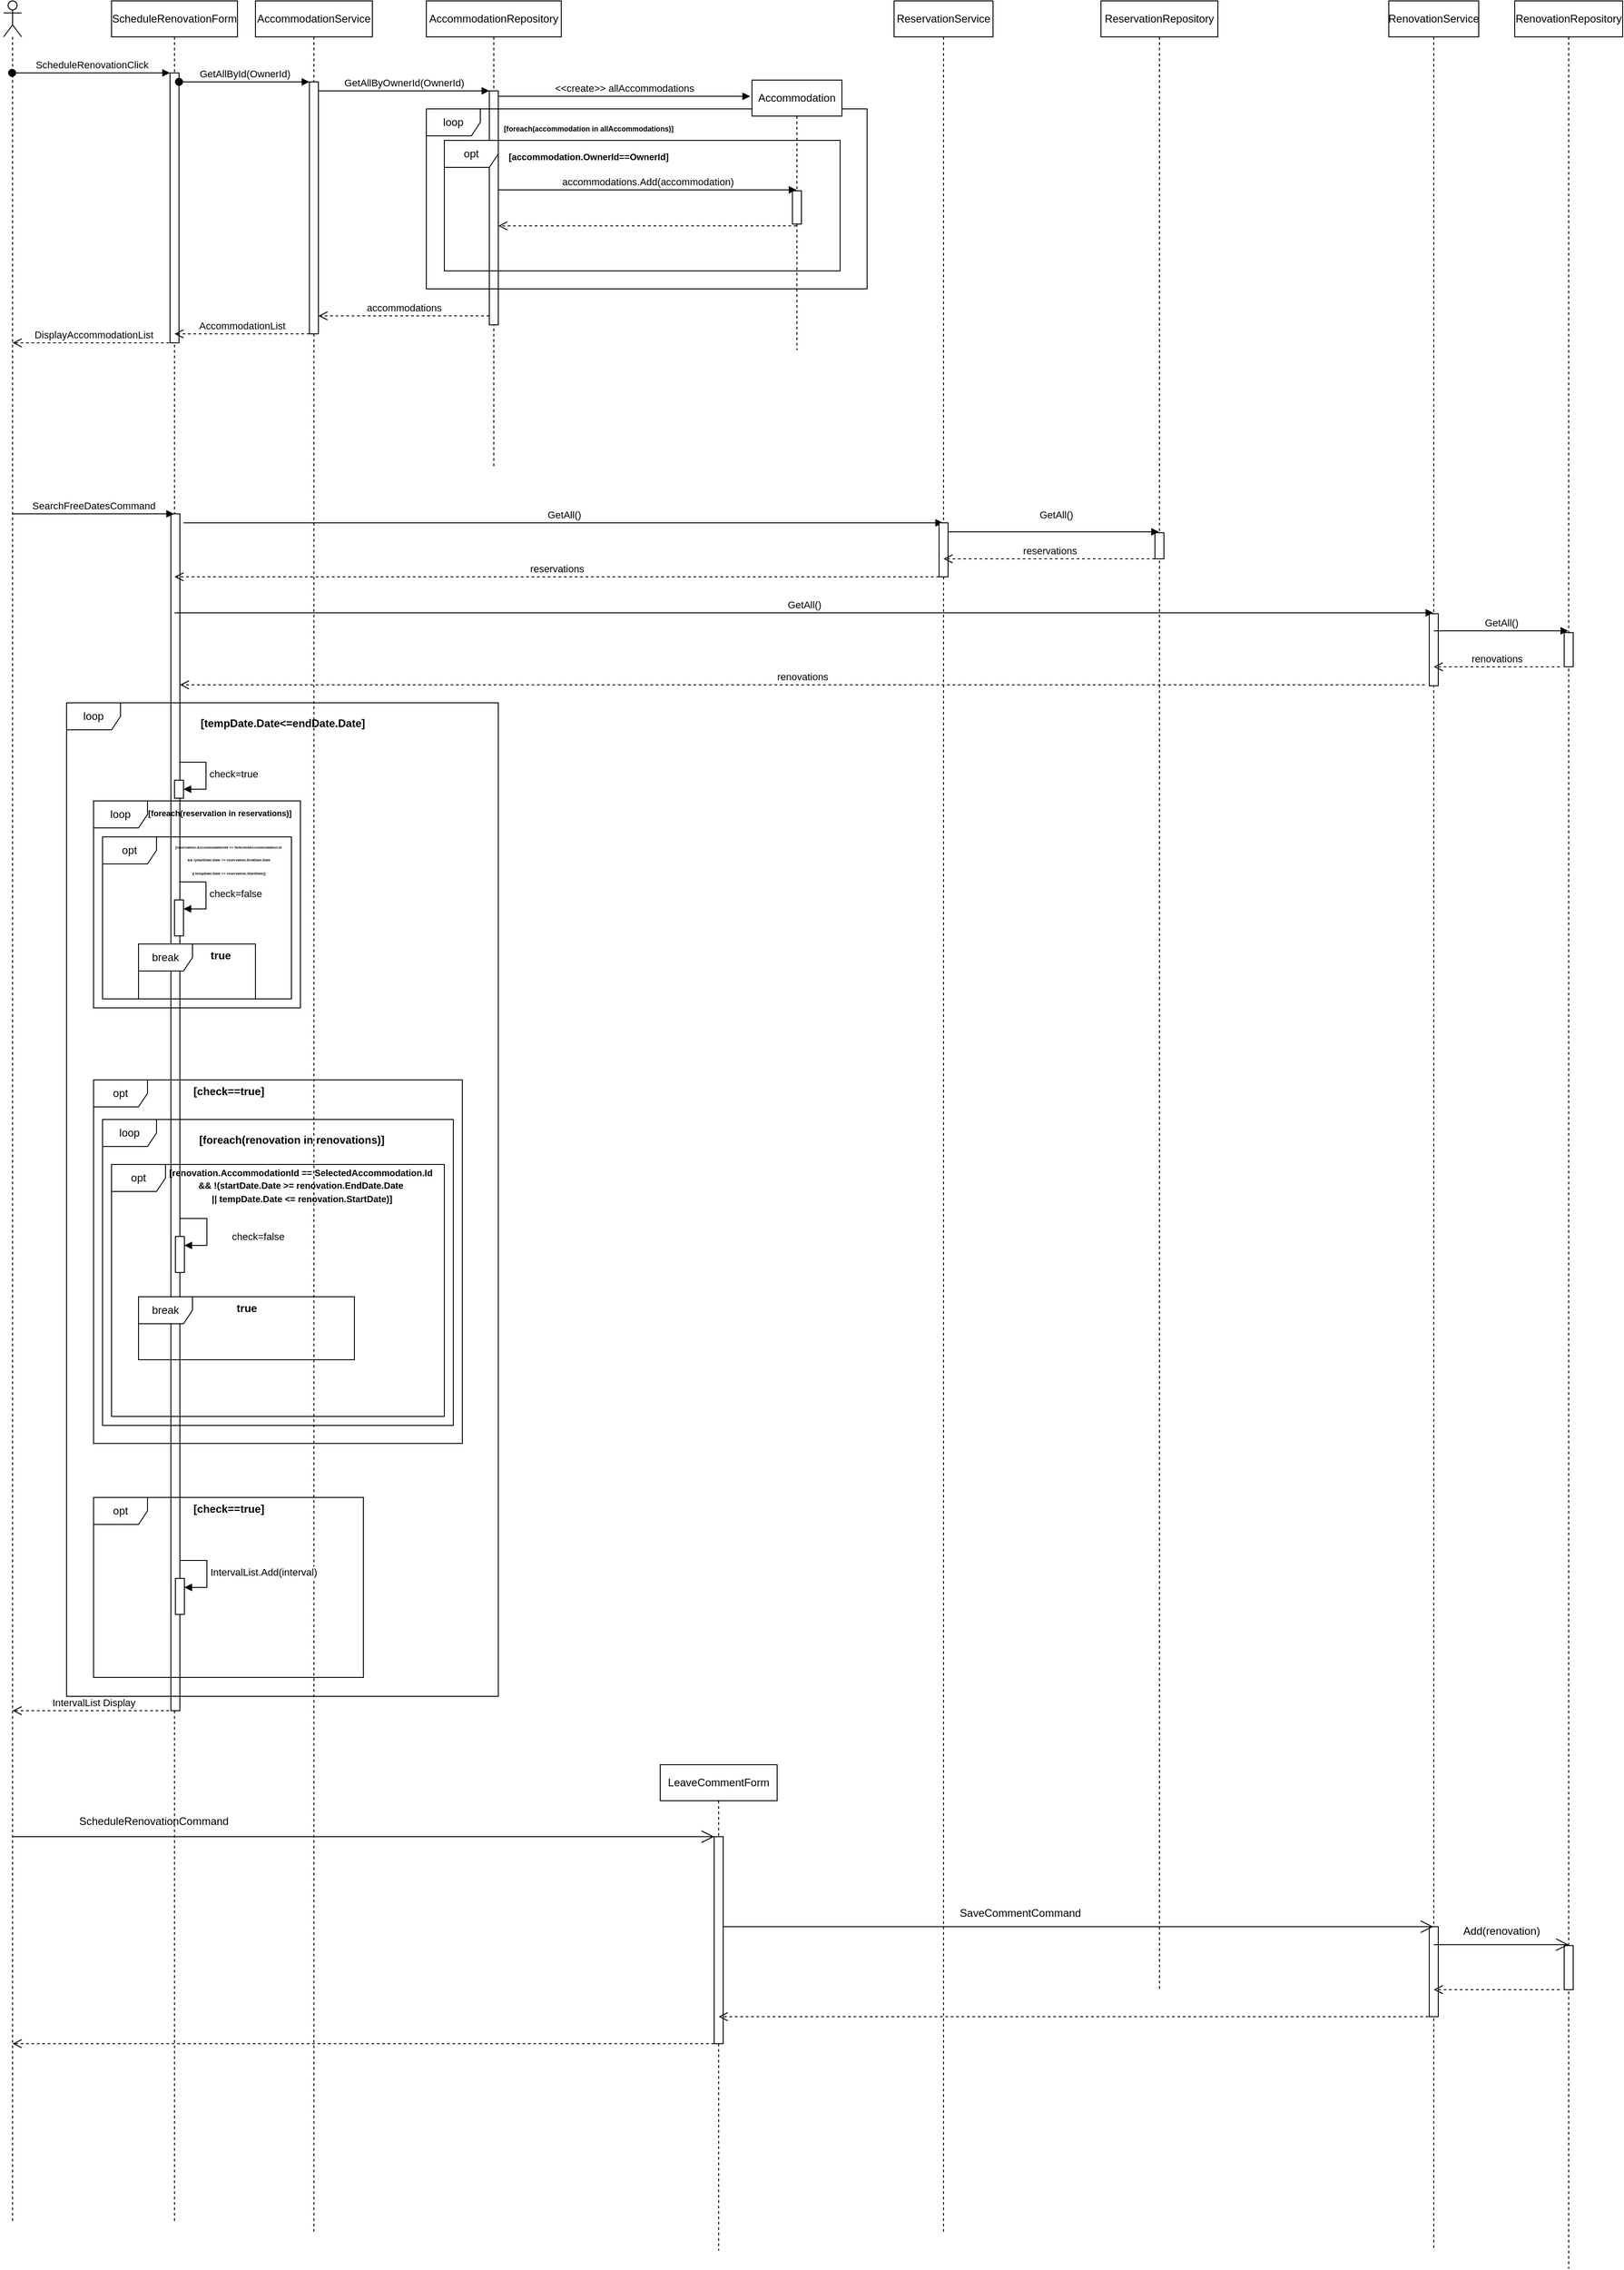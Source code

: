 <mxfile version="21.2.8" type="device">
  <diagram name="Page-1" id="2YBvvXClWsGukQMizWep">
    <mxGraphModel dx="1653" dy="1116" grid="1" gridSize="10" guides="1" tooltips="1" connect="1" arrows="1" fold="1" page="1" pageScale="1" pageWidth="2000" pageHeight="3000" math="0" shadow="0">
      <root>
        <mxCell id="0" />
        <mxCell id="1" parent="0" />
        <mxCell id="qfSZDwXXwT5z3ixHB-q2-9" value="ScheduleRenovationForm" style="shape=umlLifeline;perimeter=lifelinePerimeter;whiteSpace=wrap;html=1;container=1;dropTarget=0;collapsible=0;recursiveResize=0;outlineConnect=0;portConstraint=eastwest;newEdgeStyle={&quot;edgeStyle&quot;:&quot;elbowEdgeStyle&quot;,&quot;elbow&quot;:&quot;vertical&quot;,&quot;curved&quot;:0,&quot;rounded&quot;:0};" parent="1" vertex="1">
          <mxGeometry x="180" y="40" width="140" height="2470" as="geometry" />
        </mxCell>
        <mxCell id="qfSZDwXXwT5z3ixHB-q2-12" value="" style="html=1;points=[];perimeter=orthogonalPerimeter;outlineConnect=0;targetShapes=umlLifeline;portConstraint=eastwest;newEdgeStyle={&quot;edgeStyle&quot;:&quot;elbowEdgeStyle&quot;,&quot;elbow&quot;:&quot;vertical&quot;,&quot;curved&quot;:0,&quot;rounded&quot;:0};" parent="qfSZDwXXwT5z3ixHB-q2-9" vertex="1">
          <mxGeometry x="65" y="80" width="10" height="300" as="geometry" />
        </mxCell>
        <mxCell id="qfSZDwXXwT5z3ixHB-q2-38" value="" style="html=1;points=[];perimeter=orthogonalPerimeter;outlineConnect=0;targetShapes=umlLifeline;portConstraint=eastwest;newEdgeStyle={&quot;edgeStyle&quot;:&quot;elbowEdgeStyle&quot;,&quot;elbow&quot;:&quot;vertical&quot;,&quot;curved&quot;:0,&quot;rounded&quot;:0};" parent="qfSZDwXXwT5z3ixHB-q2-9" vertex="1">
          <mxGeometry x="66" y="570" width="10" height="1330" as="geometry" />
        </mxCell>
        <mxCell id="qfSZDwXXwT5z3ixHB-q2-60" value="" style="html=1;points=[];perimeter=orthogonalPerimeter;outlineConnect=0;targetShapes=umlLifeline;portConstraint=eastwest;newEdgeStyle={&quot;edgeStyle&quot;:&quot;elbowEdgeStyle&quot;,&quot;elbow&quot;:&quot;vertical&quot;,&quot;curved&quot;:0,&quot;rounded&quot;:0};" parent="qfSZDwXXwT5z3ixHB-q2-9" vertex="1">
          <mxGeometry x="70" y="866" width="10" height="20" as="geometry" />
        </mxCell>
        <mxCell id="qfSZDwXXwT5z3ixHB-q2-61" value="check=true" style="html=1;align=left;spacingLeft=2;endArrow=block;rounded=0;edgeStyle=orthogonalEdgeStyle;curved=0;rounded=0;" parent="qfSZDwXXwT5z3ixHB-q2-9" target="qfSZDwXXwT5z3ixHB-q2-60" edge="1">
          <mxGeometry relative="1" as="geometry">
            <mxPoint x="75" y="846" as="sourcePoint" />
            <Array as="points">
              <mxPoint x="105" y="876" />
            </Array>
          </mxGeometry>
        </mxCell>
        <mxCell id="qfSZDwXXwT5z3ixHB-q2-11" value="" style="shape=umlLifeline;perimeter=lifelinePerimeter;whiteSpace=wrap;html=1;container=1;dropTarget=0;collapsible=0;recursiveResize=0;outlineConnect=0;portConstraint=eastwest;newEdgeStyle={&quot;edgeStyle&quot;:&quot;elbowEdgeStyle&quot;,&quot;elbow&quot;:&quot;vertical&quot;,&quot;curved&quot;:0,&quot;rounded&quot;:0};participant=umlActor;" parent="1" vertex="1">
          <mxGeometry x="60" y="40" width="20" height="2470" as="geometry" />
        </mxCell>
        <mxCell id="qfSZDwXXwT5z3ixHB-q2-13" value="ScheduleRenovationClick" style="html=1;verticalAlign=bottom;startArrow=oval;endArrow=block;startSize=8;edgeStyle=elbowEdgeStyle;elbow=vertical;curved=0;rounded=0;" parent="1" target="qfSZDwXXwT5z3ixHB-q2-12" edge="1">
          <mxGeometry relative="1" as="geometry">
            <mxPoint x="69.5" y="120" as="sourcePoint" />
            <Array as="points">
              <mxPoint x="195" y="120" />
            </Array>
          </mxGeometry>
        </mxCell>
        <mxCell id="qfSZDwXXwT5z3ixHB-q2-14" value="AccommodationService" style="shape=umlLifeline;perimeter=lifelinePerimeter;whiteSpace=wrap;html=1;container=1;dropTarget=0;collapsible=0;recursiveResize=0;outlineConnect=0;portConstraint=eastwest;newEdgeStyle={&quot;edgeStyle&quot;:&quot;elbowEdgeStyle&quot;,&quot;elbow&quot;:&quot;vertical&quot;,&quot;curved&quot;:0,&quot;rounded&quot;:0};" parent="1" vertex="1">
          <mxGeometry x="340" y="40" width="130" height="2480" as="geometry" />
        </mxCell>
        <mxCell id="qfSZDwXXwT5z3ixHB-q2-19" value="" style="html=1;points=[];perimeter=orthogonalPerimeter;outlineConnect=0;targetShapes=umlLifeline;portConstraint=eastwest;newEdgeStyle={&quot;edgeStyle&quot;:&quot;elbowEdgeStyle&quot;,&quot;elbow&quot;:&quot;vertical&quot;,&quot;curved&quot;:0,&quot;rounded&quot;:0};" parent="qfSZDwXXwT5z3ixHB-q2-14" vertex="1">
          <mxGeometry x="60" y="90" width="10" height="280" as="geometry" />
        </mxCell>
        <mxCell id="qfSZDwXXwT5z3ixHB-q2-15" value="AccommodationRepository" style="shape=umlLifeline;perimeter=lifelinePerimeter;whiteSpace=wrap;html=1;container=1;dropTarget=0;collapsible=0;recursiveResize=0;outlineConnect=0;portConstraint=eastwest;newEdgeStyle={&quot;edgeStyle&quot;:&quot;elbowEdgeStyle&quot;,&quot;elbow&quot;:&quot;vertical&quot;,&quot;curved&quot;:0,&quot;rounded&quot;:0};" parent="1" vertex="1">
          <mxGeometry x="530" y="40" width="150" height="520" as="geometry" />
        </mxCell>
        <mxCell id="qfSZDwXXwT5z3ixHB-q2-23" value="" style="html=1;points=[];perimeter=orthogonalPerimeter;outlineConnect=0;targetShapes=umlLifeline;portConstraint=eastwest;newEdgeStyle={&quot;edgeStyle&quot;:&quot;elbowEdgeStyle&quot;,&quot;elbow&quot;:&quot;vertical&quot;,&quot;curved&quot;:0,&quot;rounded&quot;:0};" parent="qfSZDwXXwT5z3ixHB-q2-15" vertex="1">
          <mxGeometry x="70" y="100" width="10" height="260" as="geometry" />
        </mxCell>
        <mxCell id="qfSZDwXXwT5z3ixHB-q2-20" value="GetAllById(OwnerId)" style="html=1;verticalAlign=bottom;startArrow=oval;endArrow=block;startSize=8;edgeStyle=elbowEdgeStyle;elbow=vertical;curved=0;rounded=0;" parent="1" source="qfSZDwXXwT5z3ixHB-q2-12" target="qfSZDwXXwT5z3ixHB-q2-19" edge="1">
          <mxGeometry relative="1" as="geometry">
            <mxPoint x="340" y="130" as="sourcePoint" />
            <Array as="points">
              <mxPoint x="330" y="130" />
            </Array>
          </mxGeometry>
        </mxCell>
        <mxCell id="qfSZDwXXwT5z3ixHB-q2-22" value="GetAllByOwnerId(OwnerId)" style="html=1;verticalAlign=bottom;endArrow=block;edgeStyle=elbowEdgeStyle;elbow=vertical;curved=0;rounded=0;" parent="1" edge="1">
          <mxGeometry width="80" relative="1" as="geometry">
            <mxPoint x="410" y="140" as="sourcePoint" />
            <mxPoint x="600" y="140" as="targetPoint" />
          </mxGeometry>
        </mxCell>
        <mxCell id="qfSZDwXXwT5z3ixHB-q2-26" value="loop" style="shape=umlFrame;whiteSpace=wrap;html=1;pointerEvents=0;" parent="1" vertex="1">
          <mxGeometry x="530" y="160" width="490" height="200" as="geometry" />
        </mxCell>
        <mxCell id="qfSZDwXXwT5z3ixHB-q2-27" value="opt" style="shape=umlFrame;whiteSpace=wrap;html=1;pointerEvents=0;" parent="1" vertex="1">
          <mxGeometry x="550" y="195" width="440" height="145" as="geometry" />
        </mxCell>
        <mxCell id="qfSZDwXXwT5z3ixHB-q2-28" value="[foreach(accommodation in allAccommodations)]" style="text;align=center;fontStyle=1;verticalAlign=middle;spacingLeft=3;spacingRight=3;strokeColor=none;rotatable=0;points=[[0,0.5],[1,0.5]];portConstraint=eastwest;html=1;fontSize=8;" parent="1" vertex="1">
          <mxGeometry x="670" y="169" width="80" height="26" as="geometry" />
        </mxCell>
        <mxCell id="qfSZDwXXwT5z3ixHB-q2-30" value="[accommodation.OwnerId==OwnerId]" style="text;align=center;fontStyle=1;verticalAlign=middle;spacingLeft=3;spacingRight=3;strokeColor=none;rotatable=0;points=[[0,0.5],[1,0.5]];portConstraint=eastwest;html=1;fontSize=10;" parent="1" vertex="1">
          <mxGeometry x="670" y="200" width="80" height="26" as="geometry" />
        </mxCell>
        <mxCell id="qfSZDwXXwT5z3ixHB-q2-33" value="accommodations" style="html=1;verticalAlign=bottom;endArrow=open;dashed=1;endSize=8;edgeStyle=elbowEdgeStyle;elbow=vertical;curved=0;rounded=0;" parent="1" target="qfSZDwXXwT5z3ixHB-q2-19" edge="1">
          <mxGeometry relative="1" as="geometry">
            <mxPoint x="600" y="390" as="sourcePoint" />
            <mxPoint x="520" y="390" as="targetPoint" />
          </mxGeometry>
        </mxCell>
        <mxCell id="qfSZDwXXwT5z3ixHB-q2-34" value="AccommodationList" style="html=1;verticalAlign=bottom;endArrow=open;dashed=1;endSize=8;edgeStyle=elbowEdgeStyle;elbow=vertical;curved=0;rounded=0;" parent="1" edge="1">
          <mxGeometry relative="1" as="geometry">
            <mxPoint x="400" y="410" as="sourcePoint" />
            <mxPoint x="250" y="410" as="targetPoint" />
          </mxGeometry>
        </mxCell>
        <mxCell id="qfSZDwXXwT5z3ixHB-q2-35" value="DisplayAccommodationList" style="html=1;verticalAlign=bottom;endArrow=open;dashed=1;endSize=8;edgeStyle=elbowEdgeStyle;elbow=vertical;curved=0;rounded=0;" parent="1" target="qfSZDwXXwT5z3ixHB-q2-11" edge="1">
          <mxGeometry relative="1" as="geometry">
            <mxPoint x="250" y="420" as="sourcePoint" />
            <mxPoint x="170" y="420" as="targetPoint" />
          </mxGeometry>
        </mxCell>
        <mxCell id="qfSZDwXXwT5z3ixHB-q2-37" value="SearchFreeDatesCommand" style="html=1;verticalAlign=bottom;endArrow=block;edgeStyle=elbowEdgeStyle;elbow=vertical;curved=0;rounded=0;" parent="1" target="qfSZDwXXwT5z3ixHB-q2-9" edge="1">
          <mxGeometry width="80" relative="1" as="geometry">
            <mxPoint x="70" y="610" as="sourcePoint" />
            <mxPoint x="150" y="610" as="targetPoint" />
          </mxGeometry>
        </mxCell>
        <mxCell id="qfSZDwXXwT5z3ixHB-q2-39" value="GetAll()" style="html=1;verticalAlign=bottom;endArrow=block;edgeStyle=elbowEdgeStyle;elbow=vertical;curved=0;rounded=0;" parent="1" target="qfSZDwXXwT5z3ixHB-q2-42" edge="1">
          <mxGeometry width="80" relative="1" as="geometry">
            <mxPoint x="260" y="620" as="sourcePoint" />
            <mxPoint x="940" y="620" as="targetPoint" />
          </mxGeometry>
        </mxCell>
        <mxCell id="qfSZDwXXwT5z3ixHB-q2-40" value="RenovationService" style="shape=umlLifeline;perimeter=lifelinePerimeter;whiteSpace=wrap;html=1;container=1;dropTarget=0;collapsible=0;recursiveResize=0;outlineConnect=0;portConstraint=eastwest;newEdgeStyle={&quot;edgeStyle&quot;:&quot;elbowEdgeStyle&quot;,&quot;elbow&quot;:&quot;vertical&quot;,&quot;curved&quot;:0,&quot;rounded&quot;:0};" parent="1" vertex="1">
          <mxGeometry x="1600" y="40" width="100" height="2500" as="geometry" />
        </mxCell>
        <mxCell id="qfSZDwXXwT5z3ixHB-q2-77" value="" style="html=1;points=[];perimeter=orthogonalPerimeter;outlineConnect=0;targetShapes=umlLifeline;portConstraint=eastwest;newEdgeStyle={&quot;edgeStyle&quot;:&quot;elbowEdgeStyle&quot;,&quot;elbow&quot;:&quot;vertical&quot;,&quot;curved&quot;:0,&quot;rounded&quot;:0};" parent="qfSZDwXXwT5z3ixHB-q2-40" vertex="1">
          <mxGeometry x="45" y="681" width="10" height="80" as="geometry" />
        </mxCell>
        <mxCell id="IY5zGv8NmIWuaxvN3d0h-4" value="" style="html=1;points=[];perimeter=orthogonalPerimeter;outlineConnect=0;targetShapes=umlLifeline;portConstraint=eastwest;newEdgeStyle={&quot;edgeStyle&quot;:&quot;elbowEdgeStyle&quot;,&quot;elbow&quot;:&quot;vertical&quot;,&quot;curved&quot;:0,&quot;rounded&quot;:0};" parent="qfSZDwXXwT5z3ixHB-q2-40" vertex="1">
          <mxGeometry x="45" y="2140" width="10" height="100" as="geometry" />
        </mxCell>
        <mxCell id="qfSZDwXXwT5z3ixHB-q2-41" value="RenovationRepository" style="shape=umlLifeline;perimeter=lifelinePerimeter;whiteSpace=wrap;html=1;container=1;dropTarget=0;collapsible=0;recursiveResize=0;outlineConnect=0;portConstraint=eastwest;newEdgeStyle={&quot;edgeStyle&quot;:&quot;elbowEdgeStyle&quot;,&quot;elbow&quot;:&quot;vertical&quot;,&quot;curved&quot;:0,&quot;rounded&quot;:0};" parent="1" vertex="1">
          <mxGeometry x="1740" y="40" width="120" height="2520" as="geometry" />
        </mxCell>
        <mxCell id="qfSZDwXXwT5z3ixHB-q2-80" value="" style="html=1;points=[];perimeter=orthogonalPerimeter;outlineConnect=0;targetShapes=umlLifeline;portConstraint=eastwest;newEdgeStyle={&quot;edgeStyle&quot;:&quot;elbowEdgeStyle&quot;,&quot;elbow&quot;:&quot;vertical&quot;,&quot;curved&quot;:0,&quot;rounded&quot;:0};" parent="qfSZDwXXwT5z3ixHB-q2-41" vertex="1">
          <mxGeometry x="55" y="702" width="10" height="38" as="geometry" />
        </mxCell>
        <mxCell id="i1oZyS-LG7X5b-3kOIIO-11" value="" style="html=1;points=[];perimeter=orthogonalPerimeter;outlineConnect=0;targetShapes=umlLifeline;portConstraint=eastwest;newEdgeStyle={&quot;edgeStyle&quot;:&quot;elbowEdgeStyle&quot;,&quot;elbow&quot;:&quot;vertical&quot;,&quot;curved&quot;:0,&quot;rounded&quot;:0};" parent="qfSZDwXXwT5z3ixHB-q2-41" vertex="1">
          <mxGeometry x="55" y="2161" width="10" height="49" as="geometry" />
        </mxCell>
        <mxCell id="qfSZDwXXwT5z3ixHB-q2-42" value="ReservationService" style="shape=umlLifeline;perimeter=lifelinePerimeter;whiteSpace=wrap;html=1;container=1;dropTarget=0;collapsible=0;recursiveResize=0;outlineConnect=0;portConstraint=eastwest;newEdgeStyle={&quot;edgeStyle&quot;:&quot;elbowEdgeStyle&quot;,&quot;elbow&quot;:&quot;vertical&quot;,&quot;curved&quot;:0,&quot;rounded&quot;:0};" parent="1" vertex="1">
          <mxGeometry x="1050" y="40" width="110" height="2480" as="geometry" />
        </mxCell>
        <mxCell id="qfSZDwXXwT5z3ixHB-q2-44" value="" style="html=1;points=[];perimeter=orthogonalPerimeter;outlineConnect=0;targetShapes=umlLifeline;portConstraint=eastwest;newEdgeStyle={&quot;edgeStyle&quot;:&quot;elbowEdgeStyle&quot;,&quot;elbow&quot;:&quot;vertical&quot;,&quot;curved&quot;:0,&quot;rounded&quot;:0};" parent="qfSZDwXXwT5z3ixHB-q2-42" vertex="1">
          <mxGeometry x="50" y="580" width="10" height="60" as="geometry" />
        </mxCell>
        <mxCell id="qfSZDwXXwT5z3ixHB-q2-43" value="ReservationRepository" style="shape=umlLifeline;perimeter=lifelinePerimeter;whiteSpace=wrap;html=1;container=1;dropTarget=0;collapsible=0;recursiveResize=0;outlineConnect=0;portConstraint=eastwest;newEdgeStyle={&quot;edgeStyle&quot;:&quot;elbowEdgeStyle&quot;,&quot;elbow&quot;:&quot;vertical&quot;,&quot;curved&quot;:0,&quot;rounded&quot;:0};" parent="1" vertex="1">
          <mxGeometry x="1280" y="40" width="130" height="2210" as="geometry" />
        </mxCell>
        <mxCell id="qfSZDwXXwT5z3ixHB-q2-46" value="" style="html=1;points=[];perimeter=orthogonalPerimeter;outlineConnect=0;targetShapes=umlLifeline;portConstraint=eastwest;newEdgeStyle={&quot;edgeStyle&quot;:&quot;elbowEdgeStyle&quot;,&quot;elbow&quot;:&quot;vertical&quot;,&quot;curved&quot;:0,&quot;rounded&quot;:0};" parent="qfSZDwXXwT5z3ixHB-q2-43" vertex="1">
          <mxGeometry x="60" y="591" width="10" height="29" as="geometry" />
        </mxCell>
        <mxCell id="qfSZDwXXwT5z3ixHB-q2-45" value="GetAll()" style="html=1;verticalAlign=bottom;endArrow=block;edgeStyle=elbowEdgeStyle;elbow=vertical;curved=0;rounded=0;" parent="1" target="qfSZDwXXwT5z3ixHB-q2-43" edge="1">
          <mxGeometry x="0.025" y="10" width="80" relative="1" as="geometry">
            <mxPoint x="1110" y="630" as="sourcePoint" />
            <mxPoint x="1190" y="630" as="targetPoint" />
            <mxPoint as="offset" />
          </mxGeometry>
        </mxCell>
        <mxCell id="qfSZDwXXwT5z3ixHB-q2-47" value="reservations" style="html=1;verticalAlign=bottom;endArrow=open;dashed=1;endSize=8;edgeStyle=elbowEdgeStyle;elbow=vertical;curved=0;rounded=0;" parent="1" target="qfSZDwXXwT5z3ixHB-q2-42" edge="1">
          <mxGeometry relative="1" as="geometry">
            <mxPoint x="1340" y="660" as="sourcePoint" />
            <mxPoint x="1260" y="710" as="targetPoint" />
            <Array as="points">
              <mxPoint x="1290" y="660" />
            </Array>
          </mxGeometry>
        </mxCell>
        <mxCell id="qfSZDwXXwT5z3ixHB-q2-48" value="reservations" style="html=1;verticalAlign=bottom;endArrow=open;dashed=1;endSize=8;edgeStyle=elbowEdgeStyle;elbow=vertical;curved=0;rounded=0;" parent="1" source="qfSZDwXXwT5z3ixHB-q2-44" target="qfSZDwXXwT5z3ixHB-q2-9" edge="1">
          <mxGeometry relative="1" as="geometry">
            <mxPoint x="1110" y="730" as="sourcePoint" />
            <mxPoint x="1030" y="730" as="targetPoint" />
            <Array as="points">
              <mxPoint x="970" y="680" />
              <mxPoint x="1100" y="660" />
            </Array>
          </mxGeometry>
        </mxCell>
        <mxCell id="qfSZDwXXwT5z3ixHB-q2-49" value="loop" style="shape=umlFrame;whiteSpace=wrap;html=1;pointerEvents=0;" parent="1" vertex="1">
          <mxGeometry x="160" y="929" width="230" height="230" as="geometry" />
        </mxCell>
        <mxCell id="qfSZDwXXwT5z3ixHB-q2-51" value="&lt;font style=&quot;font-size: 9px;&quot;&gt;[foreach(reservation in reservations)]&lt;/font&gt;" style="text;align=center;fontStyle=1;verticalAlign=middle;spacingLeft=3;spacingRight=3;strokeColor=none;rotatable=0;points=[[0,0.5],[1,0.5]];portConstraint=eastwest;html=1;" parent="1" vertex="1">
          <mxGeometry x="260" y="929" width="80" height="26" as="geometry" />
        </mxCell>
        <mxCell id="qfSZDwXXwT5z3ixHB-q2-52" value="opt" style="shape=umlFrame;whiteSpace=wrap;html=1;pointerEvents=0;" parent="1" vertex="1">
          <mxGeometry x="170" y="969" width="210" height="180" as="geometry" />
        </mxCell>
        <mxCell id="qfSZDwXXwT5z3ixHB-q2-53" value="&lt;font style=&quot;font-size: 4px;&quot;&gt;&lt;font style=&quot;font-size: 4px;&quot;&gt;[reservation.AccommodationId == SelectedAccommodation.Id&amp;nbsp;&lt;br&gt;&lt;/font&gt;&lt;font style=&quot;font-size: 4px;&quot;&gt;&amp;amp;&amp;amp; !(startDate.Date &amp;gt;= reservation.EndDate.Date &lt;br&gt;|| tempDate.Date &amp;lt;= reservation.StartDate)]&lt;/font&gt;&lt;/font&gt;" style="text;align=center;fontStyle=1;verticalAlign=middle;spacingLeft=3;spacingRight=3;strokeColor=none;rotatable=0;points=[[0,0.5],[1,0.5]];portConstraint=eastwest;html=1;" parent="1" vertex="1">
          <mxGeometry x="270" y="979" width="80" height="26" as="geometry" />
        </mxCell>
        <mxCell id="qfSZDwXXwT5z3ixHB-q2-57" value="check=false" style="html=1;align=left;spacingLeft=2;endArrow=block;rounded=0;edgeStyle=orthogonalEdgeStyle;curved=0;rounded=0;" parent="1" edge="1">
          <mxGeometry relative="1" as="geometry">
            <mxPoint x="255" y="1019" as="sourcePoint" />
            <Array as="points">
              <mxPoint x="285" y="1049" />
            </Array>
            <mxPoint x="260.0" y="1049" as="targetPoint" />
          </mxGeometry>
        </mxCell>
        <mxCell id="qfSZDwXXwT5z3ixHB-q2-62" value="opt" style="shape=umlFrame;whiteSpace=wrap;html=1;pointerEvents=0;" parent="1" vertex="1">
          <mxGeometry x="160" y="1239" width="410" height="404" as="geometry" />
        </mxCell>
        <mxCell id="qfSZDwXXwT5z3ixHB-q2-63" value="[check==true]" style="text;align=center;fontStyle=1;verticalAlign=middle;spacingLeft=3;spacingRight=3;strokeColor=none;rotatable=0;points=[[0,0.5],[1,0.5]];portConstraint=eastwest;html=1;" parent="1" vertex="1">
          <mxGeometry x="270" y="1239" width="80" height="26" as="geometry" />
        </mxCell>
        <mxCell id="qfSZDwXXwT5z3ixHB-q2-76" value="GetAll()" style="html=1;verticalAlign=bottom;endArrow=block;edgeStyle=elbowEdgeStyle;elbow=vertical;curved=0;rounded=0;" parent="1" target="qfSZDwXXwT5z3ixHB-q2-40" edge="1">
          <mxGeometry width="80" relative="1" as="geometry">
            <mxPoint x="250" y="720" as="sourcePoint" />
            <mxPoint x="330" y="720" as="targetPoint" />
          </mxGeometry>
        </mxCell>
        <mxCell id="qfSZDwXXwT5z3ixHB-q2-78" value="renovations" style="html=1;verticalAlign=bottom;endArrow=open;dashed=1;endSize=8;edgeStyle=elbowEdgeStyle;elbow=vertical;curved=0;rounded=0;" parent="1" target="qfSZDwXXwT5z3ixHB-q2-38" edge="1">
          <mxGeometry relative="1" as="geometry">
            <mxPoint x="1640" y="800" as="sourcePoint" />
            <mxPoint x="1560" y="800" as="targetPoint" />
          </mxGeometry>
        </mxCell>
        <mxCell id="qfSZDwXXwT5z3ixHB-q2-79" value="GetAll()" style="html=1;verticalAlign=bottom;endArrow=block;edgeStyle=elbowEdgeStyle;elbow=vertical;curved=0;rounded=0;" parent="1" target="qfSZDwXXwT5z3ixHB-q2-41" edge="1">
          <mxGeometry width="80" relative="1" as="geometry">
            <mxPoint x="1650" y="740" as="sourcePoint" />
            <mxPoint x="1730" y="740" as="targetPoint" />
          </mxGeometry>
        </mxCell>
        <mxCell id="qfSZDwXXwT5z3ixHB-q2-81" value="renovations" style="html=1;verticalAlign=bottom;endArrow=open;dashed=1;endSize=8;edgeStyle=elbowEdgeStyle;elbow=vertical;curved=0;rounded=0;" parent="1" target="qfSZDwXXwT5z3ixHB-q2-40" edge="1">
          <mxGeometry relative="1" as="geometry">
            <mxPoint x="1790" y="780" as="sourcePoint" />
            <mxPoint x="1710" y="780" as="targetPoint" />
          </mxGeometry>
        </mxCell>
        <mxCell id="qfSZDwXXwT5z3ixHB-q2-82" value="loop" style="shape=umlFrame;whiteSpace=wrap;html=1;pointerEvents=0;" parent="1" vertex="1">
          <mxGeometry x="170" y="1283" width="390" height="340" as="geometry" />
        </mxCell>
        <mxCell id="qfSZDwXXwT5z3ixHB-q2-83" value="[foreach(renovation in renovations)]" style="text;align=center;fontStyle=1;verticalAlign=middle;spacingLeft=3;spacingRight=3;strokeColor=none;rotatable=0;points=[[0,0.5],[1,0.5]];portConstraint=eastwest;html=1;" parent="1" vertex="1">
          <mxGeometry x="340" y="1293" width="80" height="26" as="geometry" />
        </mxCell>
        <mxCell id="qfSZDwXXwT5z3ixHB-q2-84" value="opt" style="shape=umlFrame;whiteSpace=wrap;html=1;pointerEvents=0;" parent="1" vertex="1">
          <mxGeometry x="180" y="1333" width="370" height="280" as="geometry" />
        </mxCell>
        <mxCell id="qfSZDwXXwT5z3ixHB-q2-85" value="&lt;font style=&quot;font-size: 10px;&quot;&gt;[renovation.AccommodationId == SelectedAccommodation.Id &lt;br&gt;&amp;amp;&amp;amp; !(startDate.Date &amp;gt;= renovation.EndDate.Date&lt;br&gt;&amp;nbsp;|| tempDate.Date &amp;lt;= renovation.StartDate)]&lt;/font&gt;" style="text;align=center;fontStyle=1;verticalAlign=middle;spacingLeft=3;spacingRight=3;strokeColor=none;rotatable=0;points=[[0,0.5],[1,0.5]];portConstraint=eastwest;html=1;" parent="1" vertex="1">
          <mxGeometry x="350" y="1343" width="80" height="26" as="geometry" />
        </mxCell>
        <mxCell id="qfSZDwXXwT5z3ixHB-q2-87" value="check=false" style="html=1;align=left;spacingLeft=2;endArrow=block;rounded=0;edgeStyle=orthogonalEdgeStyle;curved=0;rounded=0;" parent="1" edge="1">
          <mxGeometry x="0.176" y="24" relative="1" as="geometry">
            <mxPoint x="256" y="1393" as="sourcePoint" />
            <Array as="points">
              <mxPoint x="286" y="1423" />
            </Array>
            <mxPoint x="261" y="1423" as="targetPoint" />
            <mxPoint as="offset" />
          </mxGeometry>
        </mxCell>
        <mxCell id="qfSZDwXXwT5z3ixHB-q2-90" value="opt" style="shape=umlFrame;whiteSpace=wrap;html=1;pointerEvents=0;" parent="1" vertex="1">
          <mxGeometry x="160" y="1703" width="300" height="200" as="geometry" />
        </mxCell>
        <mxCell id="qfSZDwXXwT5z3ixHB-q2-91" value="[check==true]" style="text;align=center;fontStyle=1;verticalAlign=middle;spacingLeft=3;spacingRight=3;strokeColor=none;rotatable=0;points=[[0,0.5],[1,0.5]];portConstraint=eastwest;html=1;" parent="1" vertex="1">
          <mxGeometry x="270" y="1703" width="80" height="26" as="geometry" />
        </mxCell>
        <mxCell id="qfSZDwXXwT5z3ixHB-q2-92" value="" style="html=1;points=[];perimeter=orthogonalPerimeter;outlineConnect=0;targetShapes=umlLifeline;portConstraint=eastwest;newEdgeStyle={&quot;edgeStyle&quot;:&quot;elbowEdgeStyle&quot;,&quot;elbow&quot;:&quot;vertical&quot;,&quot;curved&quot;:0,&quot;rounded&quot;:0};" parent="1" vertex="1">
          <mxGeometry x="251" y="1793" width="10" height="40" as="geometry" />
        </mxCell>
        <mxCell id="qfSZDwXXwT5z3ixHB-q2-93" value="IntervalList.Add(interval)" style="html=1;align=left;spacingLeft=2;endArrow=block;rounded=0;edgeStyle=orthogonalEdgeStyle;curved=0;rounded=0;" parent="1" target="qfSZDwXXwT5z3ixHB-q2-92" edge="1">
          <mxGeometry relative="1" as="geometry">
            <mxPoint x="256" y="1773" as="sourcePoint" />
            <Array as="points">
              <mxPoint x="286" y="1803" />
            </Array>
          </mxGeometry>
        </mxCell>
        <mxCell id="qfSZDwXXwT5z3ixHB-q2-94" value="" style="html=1;points=[];perimeter=orthogonalPerimeter;outlineConnect=0;targetShapes=umlLifeline;portConstraint=eastwest;newEdgeStyle={&quot;edgeStyle&quot;:&quot;elbowEdgeStyle&quot;,&quot;elbow&quot;:&quot;vertical&quot;,&quot;curved&quot;:0,&quot;rounded&quot;:0};" parent="1" vertex="1">
          <mxGeometry x="251" y="1413" width="10" height="40" as="geometry" />
        </mxCell>
        <mxCell id="qfSZDwXXwT5z3ixHB-q2-95" value="" style="html=1;points=[];perimeter=orthogonalPerimeter;outlineConnect=0;targetShapes=umlLifeline;portConstraint=eastwest;newEdgeStyle={&quot;edgeStyle&quot;:&quot;elbowEdgeStyle&quot;,&quot;elbow&quot;:&quot;vertical&quot;,&quot;curved&quot;:0,&quot;rounded&quot;:0};" parent="1" vertex="1">
          <mxGeometry x="250" y="1039" width="10" height="40" as="geometry" />
        </mxCell>
        <mxCell id="qfSZDwXXwT5z3ixHB-q2-96" value="loop" style="shape=umlFrame;whiteSpace=wrap;html=1;pointerEvents=0;" parent="1" vertex="1">
          <mxGeometry x="130" y="820" width="480" height="1104" as="geometry" />
        </mxCell>
        <mxCell id="qfSZDwXXwT5z3ixHB-q2-98" value="[tempDate.Date&amp;lt;=endDate.Date]" style="text;align=center;fontStyle=1;verticalAlign=middle;spacingLeft=3;spacingRight=3;strokeColor=none;rotatable=0;points=[[0,0.5],[1,0.5]];portConstraint=eastwest;html=1;" parent="1" vertex="1">
          <mxGeometry x="330" y="830" width="80" height="26" as="geometry" />
        </mxCell>
        <mxCell id="qfSZDwXXwT5z3ixHB-q2-99" value="IntervalList Display" style="html=1;verticalAlign=bottom;endArrow=open;dashed=1;endSize=8;edgeStyle=elbowEdgeStyle;elbow=vertical;curved=0;rounded=0;" parent="1" target="qfSZDwXXwT5z3ixHB-q2-11" edge="1">
          <mxGeometry relative="1" as="geometry">
            <mxPoint x="250" y="1940" as="sourcePoint" />
            <mxPoint x="170" y="1940" as="targetPoint" />
          </mxGeometry>
        </mxCell>
        <mxCell id="i1oZyS-LG7X5b-3kOIIO-2" value="" style="endArrow=open;endFill=1;endSize=12;html=1;rounded=0;" parent="1" edge="1">
          <mxGeometry width="160" relative="1" as="geometry">
            <mxPoint x="70" y="2080" as="sourcePoint" />
            <mxPoint x="850" y="2080" as="targetPoint" />
          </mxGeometry>
        </mxCell>
        <mxCell id="i1oZyS-LG7X5b-3kOIIO-3" value="LeaveCommentForm" style="shape=umlLifeline;perimeter=lifelinePerimeter;whiteSpace=wrap;html=1;container=1;dropTarget=0;collapsible=0;recursiveResize=0;outlineConnect=0;portConstraint=eastwest;newEdgeStyle={&quot;edgeStyle&quot;:&quot;elbowEdgeStyle&quot;,&quot;elbow&quot;:&quot;vertical&quot;,&quot;curved&quot;:0,&quot;rounded&quot;:0};" parent="1" vertex="1">
          <mxGeometry x="790" y="2000" width="130" height="540" as="geometry" />
        </mxCell>
        <mxCell id="i1oZyS-LG7X5b-3kOIIO-4" value="" style="html=1;points=[];perimeter=orthogonalPerimeter;outlineConnect=0;targetShapes=umlLifeline;portConstraint=eastwest;newEdgeStyle={&quot;edgeStyle&quot;:&quot;elbowEdgeStyle&quot;,&quot;elbow&quot;:&quot;vertical&quot;,&quot;curved&quot;:0,&quot;rounded&quot;:0};" parent="i1oZyS-LG7X5b-3kOIIO-3" vertex="1">
          <mxGeometry x="60" y="80" width="10" height="230" as="geometry" />
        </mxCell>
        <mxCell id="i1oZyS-LG7X5b-3kOIIO-8" value="" style="endArrow=open;endFill=1;endSize=12;html=1;rounded=0;" parent="1" edge="1">
          <mxGeometry width="160" relative="1" as="geometry">
            <mxPoint x="860" y="2180" as="sourcePoint" />
            <mxPoint x="1649.5" y="2180" as="targetPoint" />
            <Array as="points">
              <mxPoint x="1040" y="2180" />
            </Array>
          </mxGeometry>
        </mxCell>
        <mxCell id="i1oZyS-LG7X5b-3kOIIO-10" value="" style="endArrow=open;endFill=1;endSize=12;html=1;rounded=0;" parent="1" edge="1">
          <mxGeometry width="160" relative="1" as="geometry">
            <mxPoint x="1650" y="2200" as="sourcePoint" />
            <mxPoint x="1800" y="2200" as="targetPoint" />
          </mxGeometry>
        </mxCell>
        <mxCell id="i1oZyS-LG7X5b-3kOIIO-12" value="&amp;nbsp;ScheduleRenovationCommand" style="text;html=1;align=center;verticalAlign=middle;resizable=0;points=[];autosize=1;strokeColor=none;fillColor=none;" parent="1" vertex="1">
          <mxGeometry x="130" y="2048" width="190" height="30" as="geometry" />
        </mxCell>
        <mxCell id="i1oZyS-LG7X5b-3kOIIO-13" value="SaveCommentCommand" style="text;html=1;align=center;verticalAlign=middle;resizable=0;points=[];autosize=1;strokeColor=none;fillColor=none;" parent="1" vertex="1">
          <mxGeometry x="1110" y="2150" width="160" height="30" as="geometry" />
        </mxCell>
        <mxCell id="i1oZyS-LG7X5b-3kOIIO-14" value="Add(renovation)" style="text;html=1;align=center;verticalAlign=middle;resizable=0;points=[];autosize=1;strokeColor=none;fillColor=none;" parent="1" vertex="1">
          <mxGeometry x="1670" y="2170" width="110" height="30" as="geometry" />
        </mxCell>
        <mxCell id="IY5zGv8NmIWuaxvN3d0h-2" value="&amp;lt;&amp;lt;create&amp;gt;&amp;gt; allAccommodations" style="html=1;verticalAlign=bottom;endArrow=block;edgeStyle=elbowEdgeStyle;elbow=vertical;curved=0;rounded=0;" parent="1" edge="1">
          <mxGeometry width="80" relative="1" as="geometry">
            <mxPoint x="610" y="146" as="sourcePoint" />
            <mxPoint x="890" y="146" as="targetPoint" />
          </mxGeometry>
        </mxCell>
        <mxCell id="IY5zGv8NmIWuaxvN3d0h-3" value="Accommodation" style="shape=umlLifeline;perimeter=lifelinePerimeter;whiteSpace=wrap;html=1;container=1;dropTarget=0;collapsible=0;recursiveResize=0;outlineConnect=0;portConstraint=eastwest;newEdgeStyle={&quot;edgeStyle&quot;:&quot;elbowEdgeStyle&quot;,&quot;elbow&quot;:&quot;vertical&quot;,&quot;curved&quot;:0,&quot;rounded&quot;:0};" parent="1" vertex="1">
          <mxGeometry x="892" y="128" width="100" height="300" as="geometry" />
        </mxCell>
        <mxCell id="IY5zGv8NmIWuaxvN3d0h-10" value="" style="html=1;points=[];perimeter=orthogonalPerimeter;outlineConnect=0;targetShapes=umlLifeline;portConstraint=eastwest;newEdgeStyle={&quot;edgeStyle&quot;:&quot;elbowEdgeStyle&quot;,&quot;elbow&quot;:&quot;vertical&quot;,&quot;curved&quot;:0,&quot;rounded&quot;:0};" parent="IY5zGv8NmIWuaxvN3d0h-3" vertex="1">
          <mxGeometry x="45" y="123" width="10" height="37" as="geometry" />
        </mxCell>
        <mxCell id="IY5zGv8NmIWuaxvN3d0h-5" value="" style="html=1;verticalAlign=bottom;endArrow=open;dashed=1;endSize=8;edgeStyle=elbowEdgeStyle;elbow=vertical;curved=0;rounded=0;" parent="1" target="qfSZDwXXwT5z3ixHB-q2-40" edge="1">
          <mxGeometry relative="1" as="geometry">
            <mxPoint x="1790" y="2250" as="sourcePoint" />
            <mxPoint x="1710" y="2250" as="targetPoint" />
          </mxGeometry>
        </mxCell>
        <mxCell id="IY5zGv8NmIWuaxvN3d0h-6" value="" style="html=1;verticalAlign=bottom;endArrow=open;dashed=1;endSize=8;edgeStyle=elbowEdgeStyle;elbow=vertical;curved=0;rounded=0;" parent="1" target="i1oZyS-LG7X5b-3kOIIO-3" edge="1">
          <mxGeometry relative="1" as="geometry">
            <mxPoint x="1650" y="2280" as="sourcePoint" />
            <mxPoint x="1570" y="2280" as="targetPoint" />
          </mxGeometry>
        </mxCell>
        <mxCell id="IY5zGv8NmIWuaxvN3d0h-7" value="" style="html=1;verticalAlign=bottom;endArrow=open;dashed=1;endSize=8;edgeStyle=elbowEdgeStyle;elbow=vertical;curved=0;rounded=0;" parent="1" target="qfSZDwXXwT5z3ixHB-q2-11" edge="1">
          <mxGeometry relative="1" as="geometry">
            <mxPoint x="850" y="2310" as="sourcePoint" />
            <mxPoint x="770" y="2310" as="targetPoint" />
          </mxGeometry>
        </mxCell>
        <mxCell id="IY5zGv8NmIWuaxvN3d0h-9" value="accommodations.Add(accommodation)" style="html=1;verticalAlign=bottom;endArrow=block;edgeStyle=elbowEdgeStyle;elbow=vertical;curved=0;rounded=0;" parent="1" target="IY5zGv8NmIWuaxvN3d0h-3" edge="1">
          <mxGeometry width="80" relative="1" as="geometry">
            <mxPoint x="610" y="250" as="sourcePoint" />
            <mxPoint x="690" y="250" as="targetPoint" />
          </mxGeometry>
        </mxCell>
        <mxCell id="IY5zGv8NmIWuaxvN3d0h-13" value="" style="html=1;verticalAlign=bottom;endArrow=open;dashed=1;endSize=8;edgeStyle=elbowEdgeStyle;elbow=vertical;curved=0;rounded=0;" parent="1" source="IY5zGv8NmIWuaxvN3d0h-3" edge="1">
          <mxGeometry relative="1" as="geometry">
            <mxPoint x="690" y="290" as="sourcePoint" />
            <mxPoint x="610" y="290" as="targetPoint" />
          </mxGeometry>
        </mxCell>
        <mxCell id="JaNQMcjtm63amjuBf7cL-3" value="break" style="shape=umlFrame;whiteSpace=wrap;html=1;pointerEvents=0;" vertex="1" parent="1">
          <mxGeometry x="210" y="1480" width="240" height="70" as="geometry" />
        </mxCell>
        <mxCell id="JaNQMcjtm63amjuBf7cL-4" value="break" style="shape=umlFrame;whiteSpace=wrap;html=1;pointerEvents=0;" vertex="1" parent="1">
          <mxGeometry x="210" y="1088" width="130" height="61" as="geometry" />
        </mxCell>
        <mxCell id="JaNQMcjtm63amjuBf7cL-5" value="true" style="text;align=center;fontStyle=1;verticalAlign=middle;spacingLeft=3;spacingRight=3;strokeColor=none;rotatable=0;points=[[0,0.5],[1,0.5]];portConstraint=eastwest;html=1;" vertex="1" parent="1">
          <mxGeometry x="290" y="1480" width="80" height="26" as="geometry" />
        </mxCell>
        <mxCell id="JaNQMcjtm63amjuBf7cL-6" value="true" style="text;align=center;fontStyle=1;verticalAlign=middle;spacingLeft=3;spacingRight=3;strokeColor=none;rotatable=0;points=[[0,0.5],[1,0.5]];portConstraint=eastwest;html=1;" vertex="1" parent="1">
          <mxGeometry x="261" y="1088" width="80" height="26" as="geometry" />
        </mxCell>
      </root>
    </mxGraphModel>
  </diagram>
</mxfile>
